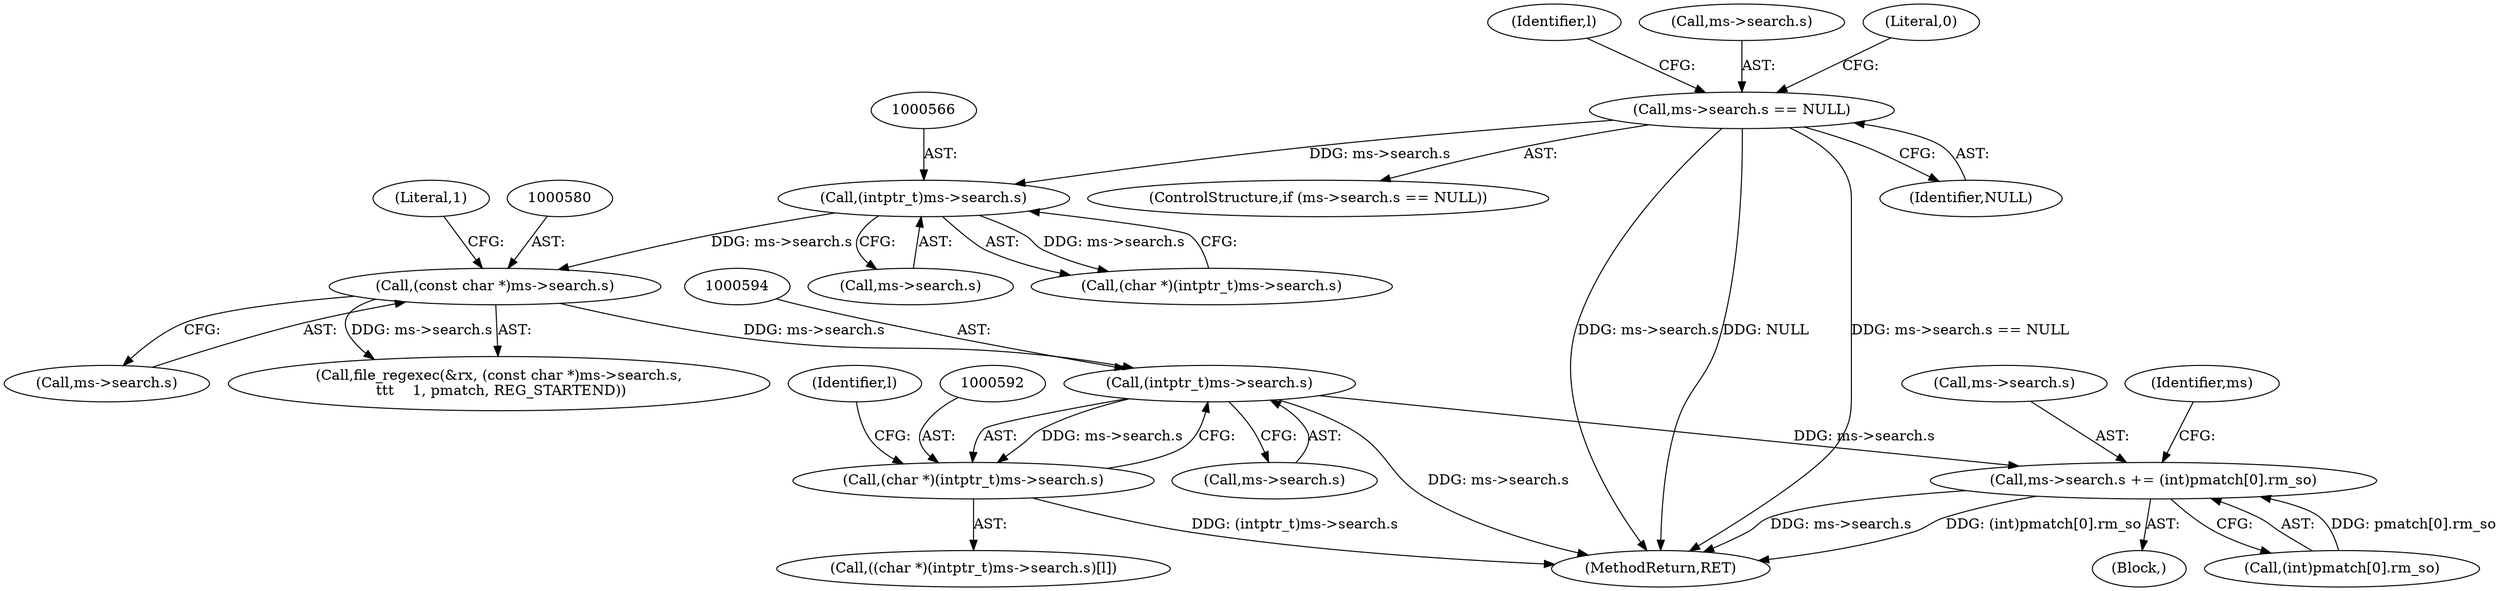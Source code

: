 digraph "0_file_74cafd7de9ec99a14f4480927580e501c8f852c3@pointer" {
"1000593" [label="(Call,(intptr_t)ms->search.s)"];
"1000579" [label="(Call,(const char *)ms->search.s)"];
"1000565" [label="(Call,(intptr_t)ms->search.s)"];
"1000473" [label="(Call,ms->search.s == NULL)"];
"1000591" [label="(Call,(char *)(intptr_t)ms->search.s)"];
"1000606" [label="(Call,ms->search.s += (int)pmatch[0].rm_so)"];
"1000576" [label="(Call,file_regexec(&rx, (const char *)ms->search.s,\n \t\t\t    1, pmatch, REG_STARTEND))"];
"1000600" [label="(Identifier,l)"];
"1000581" [label="(Call,ms->search.s)"];
"1000565" [label="(Call,(intptr_t)ms->search.s)"];
"1000622" [label="(Identifier,ms)"];
"1000567" [label="(Call,ms->search.s)"];
"1000595" [label="(Call,ms->search.s)"];
"1000604" [label="(Block,)"];
"1000606" [label="(Call,ms->search.s += (int)pmatch[0].rm_so)"];
"1000472" [label="(ControlStructure,if (ms->search.s == NULL))"];
"1000593" [label="(Call,(intptr_t)ms->search.s)"];
"1000590" [label="(Call,((char *)(intptr_t)ms->search.s)[l])"];
"1000994" [label="(MethodReturn,RET)"];
"1000579" [label="(Call,(const char *)ms->search.s)"];
"1000473" [label="(Call,ms->search.s == NULL)"];
"1000483" [label="(Identifier,l)"];
"1000607" [label="(Call,ms->search.s)"];
"1000479" [label="(Identifier,NULL)"];
"1000612" [label="(Call,(int)pmatch[0].rm_so)"];
"1000474" [label="(Call,ms->search.s)"];
"1000563" [label="(Call,(char *)(intptr_t)ms->search.s)"];
"1000586" [label="(Literal,1)"];
"1000481" [label="(Literal,0)"];
"1000591" [label="(Call,(char *)(intptr_t)ms->search.s)"];
"1000593" -> "1000591"  [label="AST: "];
"1000593" -> "1000595"  [label="CFG: "];
"1000594" -> "1000593"  [label="AST: "];
"1000595" -> "1000593"  [label="AST: "];
"1000591" -> "1000593"  [label="CFG: "];
"1000593" -> "1000994"  [label="DDG: ms->search.s"];
"1000593" -> "1000591"  [label="DDG: ms->search.s"];
"1000579" -> "1000593"  [label="DDG: ms->search.s"];
"1000593" -> "1000606"  [label="DDG: ms->search.s"];
"1000579" -> "1000576"  [label="AST: "];
"1000579" -> "1000581"  [label="CFG: "];
"1000580" -> "1000579"  [label="AST: "];
"1000581" -> "1000579"  [label="AST: "];
"1000586" -> "1000579"  [label="CFG: "];
"1000579" -> "1000576"  [label="DDG: ms->search.s"];
"1000565" -> "1000579"  [label="DDG: ms->search.s"];
"1000565" -> "1000563"  [label="AST: "];
"1000565" -> "1000567"  [label="CFG: "];
"1000566" -> "1000565"  [label="AST: "];
"1000567" -> "1000565"  [label="AST: "];
"1000563" -> "1000565"  [label="CFG: "];
"1000565" -> "1000563"  [label="DDG: ms->search.s"];
"1000473" -> "1000565"  [label="DDG: ms->search.s"];
"1000473" -> "1000472"  [label="AST: "];
"1000473" -> "1000479"  [label="CFG: "];
"1000474" -> "1000473"  [label="AST: "];
"1000479" -> "1000473"  [label="AST: "];
"1000481" -> "1000473"  [label="CFG: "];
"1000483" -> "1000473"  [label="CFG: "];
"1000473" -> "1000994"  [label="DDG: ms->search.s"];
"1000473" -> "1000994"  [label="DDG: NULL"];
"1000473" -> "1000994"  [label="DDG: ms->search.s == NULL"];
"1000591" -> "1000590"  [label="AST: "];
"1000592" -> "1000591"  [label="AST: "];
"1000600" -> "1000591"  [label="CFG: "];
"1000591" -> "1000994"  [label="DDG: (intptr_t)ms->search.s"];
"1000606" -> "1000604"  [label="AST: "];
"1000606" -> "1000612"  [label="CFG: "];
"1000607" -> "1000606"  [label="AST: "];
"1000612" -> "1000606"  [label="AST: "];
"1000622" -> "1000606"  [label="CFG: "];
"1000606" -> "1000994"  [label="DDG: ms->search.s"];
"1000606" -> "1000994"  [label="DDG: (int)pmatch[0].rm_so"];
"1000612" -> "1000606"  [label="DDG: pmatch[0].rm_so"];
}
